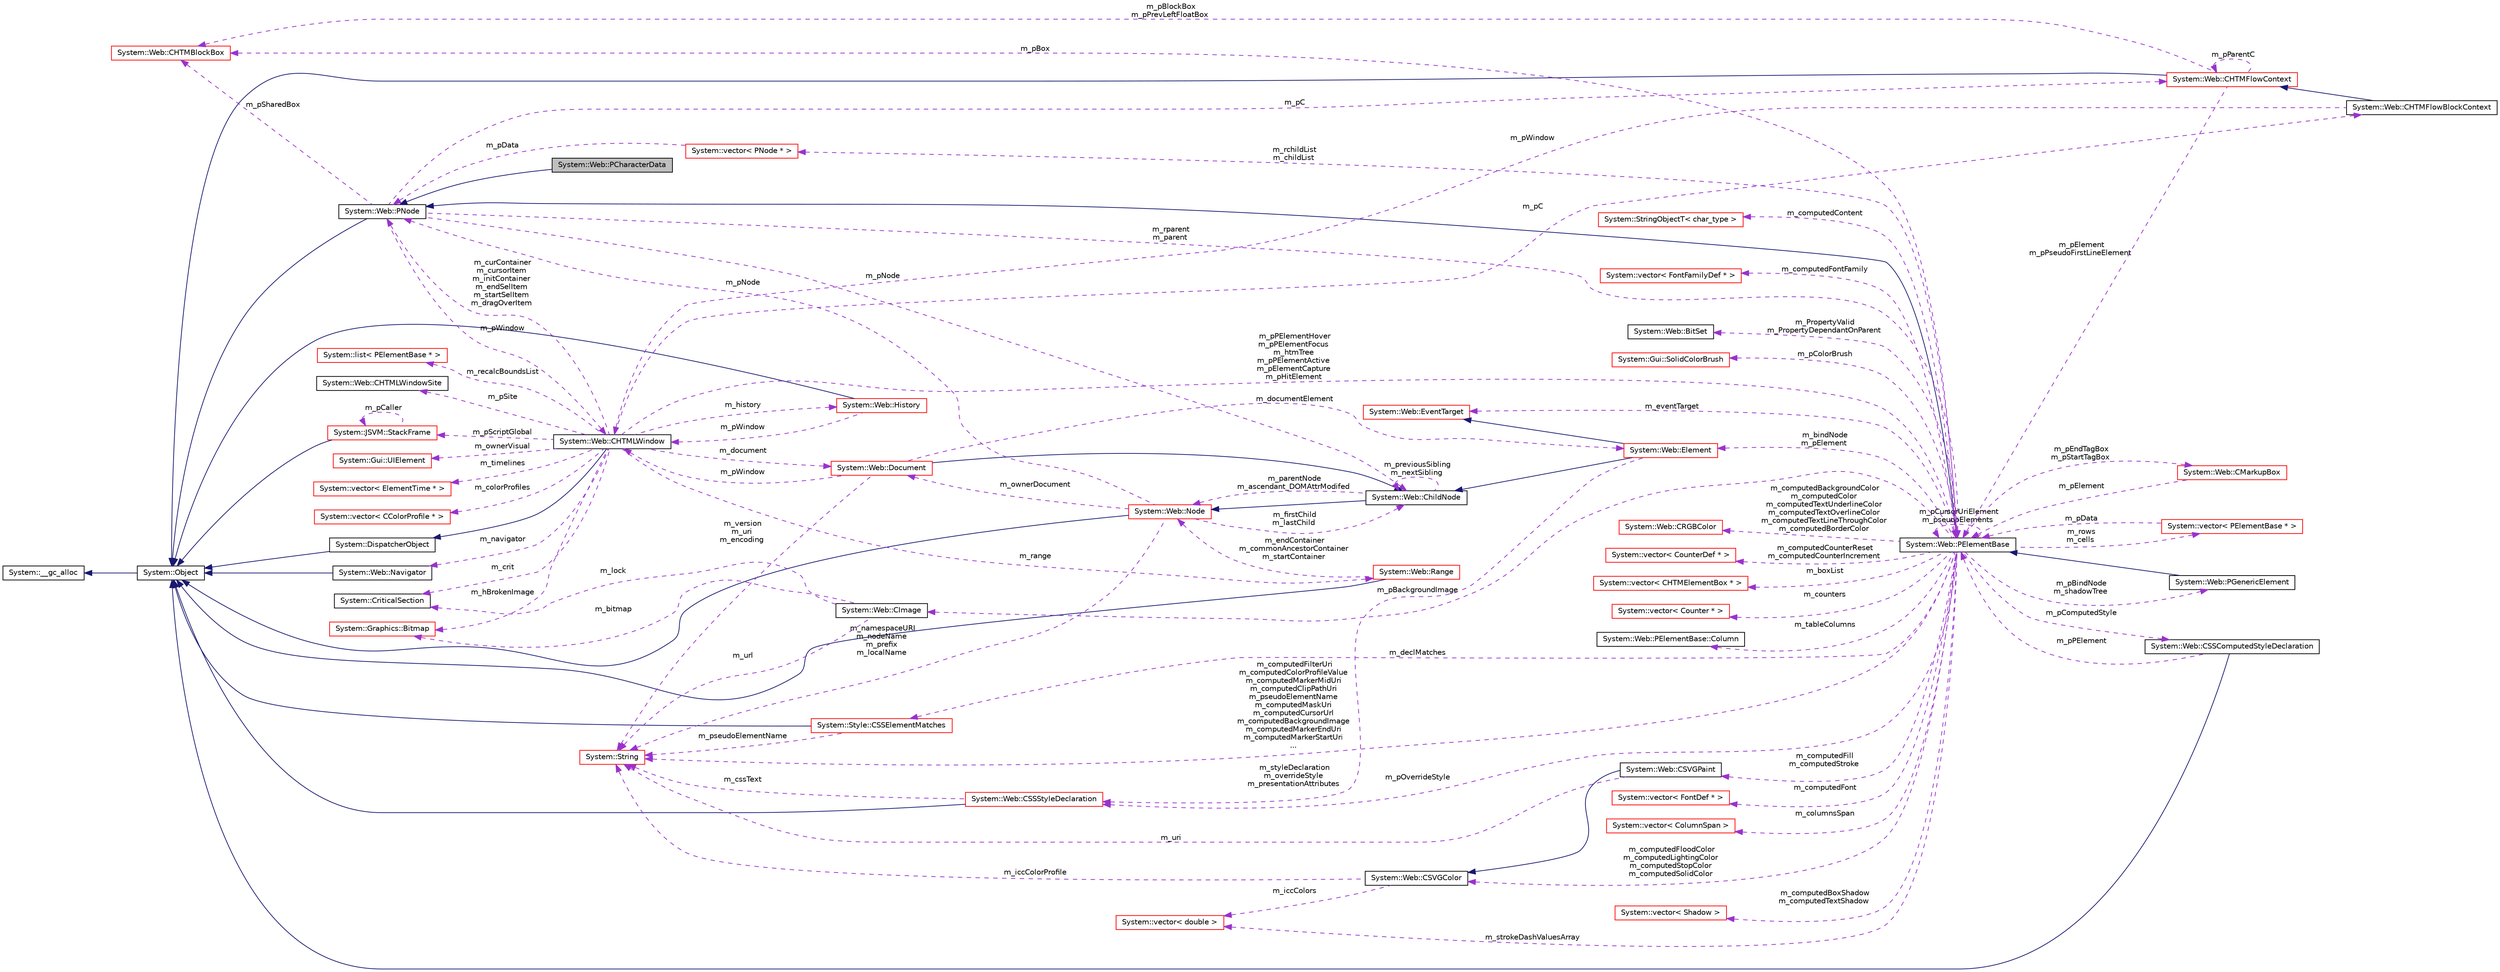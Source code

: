 digraph G
{
  edge [fontname="Helvetica",fontsize="10",labelfontname="Helvetica",labelfontsize="10"];
  node [fontname="Helvetica",fontsize="10",shape=record];
  rankdir="LR";
  Node1 [label="System::Web::PCharacterData",height=0.2,width=0.4,color="black", fillcolor="grey75", style="filled" fontcolor="black"];
  Node2 -> Node1 [dir="back",color="midnightblue",fontsize="10",style="solid",fontname="Helvetica"];
  Node2 [label="System::Web::PNode",height=0.2,width=0.4,color="black", fillcolor="white", style="filled",URL="$class_system_1_1_web_1_1_p_node.html"];
  Node3 -> Node2 [dir="back",color="midnightblue",fontsize="10",style="solid",fontname="Helvetica"];
  Node3 [label="System::Object",height=0.2,width=0.4,color="black", fillcolor="white", style="filled",URL="$class_system_1_1_object.html"];
  Node4 -> Node3 [dir="back",color="midnightblue",fontsize="10",style="solid",fontname="Helvetica"];
  Node4 [label="System::__gc_alloc",height=0.2,width=0.4,color="black", fillcolor="white", style="filled",URL="$class_system_1_1____gc__alloc.html"];
  Node5 -> Node2 [dir="back",color="darkorchid3",fontsize="10",style="dashed",label=" m_pWindow" ,fontname="Helvetica"];
  Node5 [label="System::Web::CHTMLWindow",height=0.2,width=0.4,color="black", fillcolor="white", style="filled",URL="$class_system_1_1_web_1_1_c_h_t_m_l_window.html"];
  Node6 -> Node5 [dir="back",color="midnightblue",fontsize="10",style="solid",fontname="Helvetica"];
  Node6 [label="System::DispatcherObject",height=0.2,width=0.4,color="black", fillcolor="white", style="filled",URL="$class_system_1_1_dispatcher_object.html"];
  Node3 -> Node6 [dir="back",color="midnightblue",fontsize="10",style="solid",fontname="Helvetica"];
  Node7 -> Node5 [dir="back",color="darkorchid3",fontsize="10",style="dashed",label=" m_pSite" ,fontname="Helvetica"];
  Node7 [label="System::Web::CHTMLWindowSite",height=0.2,width=0.4,color="black", fillcolor="white", style="filled",URL="$class_system_1_1_web_1_1_c_h_t_m_l_window_site.html"];
  Node8 -> Node5 [dir="back",color="darkorchid3",fontsize="10",style="dashed",label=" m_document" ,fontname="Helvetica"];
  Node8 [label="System::Web::Document",height=0.2,width=0.4,color="red", fillcolor="white", style="filled",URL="$class_system_1_1_web_1_1_document.html"];
  Node9 -> Node8 [dir="back",color="midnightblue",fontsize="10",style="solid",fontname="Helvetica"];
  Node9 [label="System::Web::ChildNode",height=0.2,width=0.4,color="black", fillcolor="white", style="filled",URL="$class_system_1_1_web_1_1_child_node.html"];
  Node10 -> Node9 [dir="back",color="midnightblue",fontsize="10",style="solid",fontname="Helvetica"];
  Node10 [label="System::Web::Node",height=0.2,width=0.4,color="red", fillcolor="white", style="filled",URL="$class_system_1_1_web_1_1_node.html"];
  Node3 -> Node10 [dir="back",color="midnightblue",fontsize="10",style="solid",fontname="Helvetica"];
  Node8 -> Node10 [dir="back",color="darkorchid3",fontsize="10",style="dashed",label=" m_ownerDocument" ,fontname="Helvetica"];
  Node11 -> Node10 [dir="back",color="darkorchid3",fontsize="10",style="dashed",label=" m_namespaceURI\nm_nodeName\nm_prefix\nm_localName" ,fontname="Helvetica"];
  Node11 [label="System::String",height=0.2,width=0.4,color="red", fillcolor="white", style="filled",URL="$class_system_1_1_string.html"];
  Node2 -> Node10 [dir="back",color="darkorchid3",fontsize="10",style="dashed",label=" m_pNode" ,fontname="Helvetica"];
  Node9 -> Node10 [dir="back",color="darkorchid3",fontsize="10",style="dashed",label=" m_firstChild\nm_lastChild" ,fontname="Helvetica"];
  Node10 -> Node9 [dir="back",color="darkorchid3",fontsize="10",style="dashed",label=" m_parentNode\nm_ascendant_DOMAttrModifed" ,fontname="Helvetica"];
  Node9 -> Node9 [dir="back",color="darkorchid3",fontsize="10",style="dashed",label=" m_previousSibling\nm_nextSibling" ,fontname="Helvetica"];
  Node5 -> Node8 [dir="back",color="darkorchid3",fontsize="10",style="dashed",label=" m_pWindow" ,fontname="Helvetica"];
  Node11 -> Node8 [dir="back",color="darkorchid3",fontsize="10",style="dashed",label=" m_version\nm_uri\nm_encoding" ,fontname="Helvetica"];
  Node12 -> Node8 [dir="back",color="darkorchid3",fontsize="10",style="dashed",label=" m_documentElement" ,fontname="Helvetica"];
  Node12 [label="System::Web::Element",height=0.2,width=0.4,color="red", fillcolor="white", style="filled",URL="$class_system_1_1_web_1_1_element.html"];
  Node9 -> Node12 [dir="back",color="midnightblue",fontsize="10",style="solid",fontname="Helvetica"];
  Node13 -> Node12 [dir="back",color="midnightblue",fontsize="10",style="solid",fontname="Helvetica"];
  Node13 [label="System::Web::EventTarget",height=0.2,width=0.4,color="red", fillcolor="white", style="filled",URL="$class_system_1_1_web_1_1_event_target.html"];
  Node14 -> Node12 [dir="back",color="darkorchid3",fontsize="10",style="dashed",label=" m_styleDeclaration\nm_overrideStyle\nm_presentationAttributes" ,fontname="Helvetica"];
  Node14 [label="System::Web::CSSStyleDeclaration",height=0.2,width=0.4,color="red", fillcolor="white", style="filled",URL="$class_system_1_1_web_1_1_c_s_s_style_declaration.html"];
  Node3 -> Node14 [dir="back",color="midnightblue",fontsize="10",style="solid",fontname="Helvetica"];
  Node11 -> Node14 [dir="back",color="darkorchid3",fontsize="10",style="dashed",label=" m_cssText" ,fontname="Helvetica"];
  Node15 -> Node5 [dir="back",color="darkorchid3",fontsize="10",style="dashed",label=" m_crit" ,fontname="Helvetica"];
  Node15 [label="System::CriticalSection",height=0.2,width=0.4,color="black", fillcolor="white", style="filled",URL="$class_system_1_1_critical_section.html"];
  Node16 -> Node5 [dir="back",color="darkorchid3",fontsize="10",style="dashed",label=" m_navigator" ,fontname="Helvetica"];
  Node16 [label="System::Web::Navigator",height=0.2,width=0.4,color="black", fillcolor="white", style="filled",URL="$class_system_1_1_web_1_1_navigator.html"];
  Node3 -> Node16 [dir="back",color="midnightblue",fontsize="10",style="solid",fontname="Helvetica"];
  Node17 -> Node5 [dir="back",color="darkorchid3",fontsize="10",style="dashed",label=" m_history" ,fontname="Helvetica"];
  Node17 [label="System::Web::History",height=0.2,width=0.4,color="red", fillcolor="white", style="filled",URL="$class_system_1_1_web_1_1_history.html"];
  Node3 -> Node17 [dir="back",color="midnightblue",fontsize="10",style="solid",fontname="Helvetica"];
  Node5 -> Node17 [dir="back",color="darkorchid3",fontsize="10",style="dashed",label=" m_pWindow" ,fontname="Helvetica"];
  Node18 -> Node5 [dir="back",color="darkorchid3",fontsize="10",style="dashed",label=" m_ownerVisual" ,fontname="Helvetica"];
  Node18 [label="System::Gui::UIElement",height=0.2,width=0.4,color="red", fillcolor="white", style="filled",URL="$class_system_1_1_gui_1_1_u_i_element.html"];
  Node19 -> Node5 [dir="back",color="darkorchid3",fontsize="10",style="dashed",label=" m_timelines" ,fontname="Helvetica"];
  Node19 [label="System::vector\< ElementTime * \>",height=0.2,width=0.4,color="red", fillcolor="white", style="filled",URL="$class_system_1_1vector.html"];
  Node20 -> Node5 [dir="back",color="darkorchid3",fontsize="10",style="dashed",label=" m_pC" ,fontname="Helvetica"];
  Node20 [label="System::Web::CHTMFlowBlockContext",height=0.2,width=0.4,color="black", fillcolor="white", style="filled",URL="$class_system_1_1_web_1_1_c_h_t_m_flow_block_context.html"];
  Node21 -> Node20 [dir="back",color="midnightblue",fontsize="10",style="solid",fontname="Helvetica"];
  Node21 [label="System::Web::CHTMFlowContext",height=0.2,width=0.4,color="red", fillcolor="white", style="filled",URL="$class_system_1_1_web_1_1_c_h_t_m_flow_context.html"];
  Node3 -> Node21 [dir="back",color="midnightblue",fontsize="10",style="solid",fontname="Helvetica"];
  Node22 -> Node21 [dir="back",color="darkorchid3",fontsize="10",style="dashed",label=" m_pElement\nm_pPseudoFirstLineElement" ,fontname="Helvetica"];
  Node22 [label="System::Web::PElementBase",height=0.2,width=0.4,color="black", fillcolor="white", style="filled",URL="$class_system_1_1_web_1_1_p_element_base.html"];
  Node2 -> Node22 [dir="back",color="midnightblue",fontsize="10",style="solid",fontname="Helvetica"];
  Node13 -> Node22 [dir="back",color="darkorchid3",fontsize="10",style="dashed",label=" m_eventTarget" ,fontname="Helvetica"];
  Node23 -> Node22 [dir="back",color="darkorchid3",fontsize="10",style="dashed",label=" m_computedBackgroundColor\nm_computedColor\nm_computedTextUnderlineColor\nm_computedTextOverlineColor\nm_computedTextLineThroughColor\nm_computedBorderColor" ,fontname="Helvetica"];
  Node23 [label="System::Web::CRGBColor",height=0.2,width=0.4,color="red", fillcolor="white", style="filled",URL="$class_system_1_1_web_1_1_c_r_g_b_color.html"];
  Node24 -> Node22 [dir="back",color="darkorchid3",fontsize="10",style="dashed",label=" m_computedCounterReset\nm_computedCounterIncrement" ,fontname="Helvetica"];
  Node24 [label="System::vector\< CounterDef * \>",height=0.2,width=0.4,color="red", fillcolor="white", style="filled",URL="$class_system_1_1vector.html"];
  Node25 -> Node22 [dir="back",color="darkorchid3",fontsize="10",style="dashed",label=" m_boxList" ,fontname="Helvetica"];
  Node25 [label="System::vector\< CHTMElementBox * \>",height=0.2,width=0.4,color="red", fillcolor="white", style="filled",URL="$class_system_1_1vector.html"];
  Node26 -> Node22 [dir="back",color="darkorchid3",fontsize="10",style="dashed",label=" m_counters" ,fontname="Helvetica"];
  Node26 [label="System::vector\< Counter * \>",height=0.2,width=0.4,color="red", fillcolor="white", style="filled",URL="$class_system_1_1vector.html"];
  Node27 -> Node22 [dir="back",color="darkorchid3",fontsize="10",style="dashed",label=" m_tableColumns" ,fontname="Helvetica"];
  Node27 [label="System::Web::PElementBase::Column",height=0.2,width=0.4,color="black", fillcolor="white", style="filled",URL="$struct_system_1_1_web_1_1_p_element_base_1_1_column.html"];
  Node28 -> Node22 [dir="back",color="darkorchid3",fontsize="10",style="dashed",label=" m_pBackgroundImage" ,fontname="Helvetica"];
  Node28 [label="System::Web::CImage",height=0.2,width=0.4,color="black", fillcolor="white", style="filled",URL="$class_system_1_1_web_1_1_c_image.html"];
  Node15 -> Node28 [dir="back",color="darkorchid3",fontsize="10",style="dashed",label=" m_lock" ,fontname="Helvetica"];
  Node11 -> Node28 [dir="back",color="darkorchid3",fontsize="10",style="dashed",label=" m_url" ,fontname="Helvetica"];
  Node29 -> Node28 [dir="back",color="darkorchid3",fontsize="10",style="dashed",label=" m_bitmap" ,fontname="Helvetica"];
  Node29 [label="System::Graphics::Bitmap",height=0.2,width=0.4,color="red", fillcolor="white", style="filled",URL="$class_system_1_1_graphics_1_1_bitmap.html"];
  Node30 -> Node22 [dir="back",color="darkorchid3",fontsize="10",style="dashed",label=" m_pEndTagBox\nm_pStartTagBox" ,fontname="Helvetica"];
  Node30 [label="System::Web::CMarkupBox",height=0.2,width=0.4,color="red", fillcolor="white", style="filled",URL="$class_system_1_1_web_1_1_c_markup_box.html"];
  Node22 -> Node30 [dir="back",color="darkorchid3",fontsize="10",style="dashed",label=" m_pElement" ,fontname="Helvetica"];
  Node31 -> Node22 [dir="back",color="darkorchid3",fontsize="10",style="dashed",label=" m_rows\nm_cells" ,fontname="Helvetica"];
  Node31 [label="System::vector\< PElementBase * \>",height=0.2,width=0.4,color="red", fillcolor="white", style="filled",URL="$class_system_1_1vector.html"];
  Node22 -> Node31 [dir="back",color="darkorchid3",fontsize="10",style="dashed",label=" m_pData" ,fontname="Helvetica"];
  Node32 -> Node22 [dir="back",color="darkorchid3",fontsize="10",style="dashed",label=" m_computedFill\nm_computedStroke" ,fontname="Helvetica"];
  Node32 [label="System::Web::CSVGPaint",height=0.2,width=0.4,color="black", fillcolor="white", style="filled",URL="$class_system_1_1_web_1_1_c_s_v_g_paint.html"];
  Node33 -> Node32 [dir="back",color="midnightblue",fontsize="10",style="solid",fontname="Helvetica"];
  Node33 [label="System::Web::CSVGColor",height=0.2,width=0.4,color="black", fillcolor="white", style="filled",URL="$class_system_1_1_web_1_1_c_s_v_g_color.html"];
  Node11 -> Node33 [dir="back",color="darkorchid3",fontsize="10",style="dashed",label=" m_iccColorProfile" ,fontname="Helvetica"];
  Node34 -> Node33 [dir="back",color="darkorchid3",fontsize="10",style="dashed",label=" m_iccColors" ,fontname="Helvetica"];
  Node34 [label="System::vector\< double \>",height=0.2,width=0.4,color="red", fillcolor="white", style="filled",URL="$class_system_1_1vector.html"];
  Node11 -> Node32 [dir="back",color="darkorchid3",fontsize="10",style="dashed",label=" m_uri" ,fontname="Helvetica"];
  Node35 -> Node22 [dir="back",color="darkorchid3",fontsize="10",style="dashed",label=" m_computedFont" ,fontname="Helvetica"];
  Node35 [label="System::vector\< FontDef * \>",height=0.2,width=0.4,color="red", fillcolor="white", style="filled",URL="$class_system_1_1vector.html"];
  Node36 -> Node22 [dir="back",color="darkorchid3",fontsize="10",style="dashed",label=" m_columnsSpan" ,fontname="Helvetica"];
  Node36 [label="System::vector\< ColumnSpan \>",height=0.2,width=0.4,color="red", fillcolor="white", style="filled",URL="$class_system_1_1vector.html"];
  Node37 -> Node22 [dir="back",color="darkorchid3",fontsize="10",style="dashed",label=" m_pComputedStyle" ,fontname="Helvetica"];
  Node37 [label="System::Web::CSSComputedStyleDeclaration",height=0.2,width=0.4,color="black", fillcolor="white", style="filled",URL="$class_system_1_1_web_1_1_c_s_s_computed_style_declaration.html"];
  Node3 -> Node37 [dir="back",color="midnightblue",fontsize="10",style="solid",fontname="Helvetica"];
  Node22 -> Node37 [dir="back",color="darkorchid3",fontsize="10",style="dashed",label=" m_pPElement" ,fontname="Helvetica"];
  Node38 -> Node22 [dir="back",color="darkorchid3",fontsize="10",style="dashed",label=" m_rchildList\nm_childList" ,fontname="Helvetica"];
  Node38 [label="System::vector\< PNode * \>",height=0.2,width=0.4,color="red", fillcolor="white", style="filled",URL="$class_system_1_1vector.html"];
  Node2 -> Node38 [dir="back",color="darkorchid3",fontsize="10",style="dashed",label=" m_pData" ,fontname="Helvetica"];
  Node11 -> Node22 [dir="back",color="darkorchid3",fontsize="10",style="dashed",label=" m_computedFilterUri\nm_computedColorProfileValue\nm_computedMarkerMidUri\nm_computedClipPathUri\nm_pseudoElementName\nm_computedMaskUri\nm_computedCursorUrl\nm_computedBackgroundImage\nm_computedMarkerEndUri\nm_computedMarkerStartUri\n..." ,fontname="Helvetica"];
  Node14 -> Node22 [dir="back",color="darkorchid3",fontsize="10",style="dashed",label=" m_pOverrideStyle" ,fontname="Helvetica"];
  Node39 -> Node22 [dir="back",color="darkorchid3",fontsize="10",style="dashed",label=" m_pBindNode\nm_shadowTree" ,fontname="Helvetica"];
  Node39 [label="System::Web::PGenericElement",height=0.2,width=0.4,color="black", fillcolor="white", style="filled",URL="$class_system_1_1_web_1_1_p_generic_element.html"];
  Node22 -> Node39 [dir="back",color="midnightblue",fontsize="10",style="solid",fontname="Helvetica"];
  Node33 -> Node22 [dir="back",color="darkorchid3",fontsize="10",style="dashed",label=" m_computedFloodColor\nm_computedLightingColor\nm_computedStopColor\nm_computedSolidColor" ,fontname="Helvetica"];
  Node40 -> Node22 [dir="back",color="darkorchid3",fontsize="10",style="dashed",label=" m_computedBoxShadow\nm_computedTextShadow" ,fontname="Helvetica"];
  Node40 [label="System::vector\< Shadow \>",height=0.2,width=0.4,color="red", fillcolor="white", style="filled",URL="$class_system_1_1vector.html"];
  Node12 -> Node22 [dir="back",color="darkorchid3",fontsize="10",style="dashed",label=" m_bindNode\nm_pElement" ,fontname="Helvetica"];
  Node22 -> Node22 [dir="back",color="darkorchid3",fontsize="10",style="dashed",label=" m_pCursorUriElement\nm_pseudoElements" ,fontname="Helvetica"];
  Node41 -> Node22 [dir="back",color="darkorchid3",fontsize="10",style="dashed",label=" m_pBox" ,fontname="Helvetica"];
  Node41 [label="System::Web::CHTMBlockBox",height=0.2,width=0.4,color="red", fillcolor="white", style="filled",URL="$class_system_1_1_web_1_1_c_h_t_m_block_box.html"];
  Node34 -> Node22 [dir="back",color="darkorchid3",fontsize="10",style="dashed",label=" m_strokeDashValuesArray" ,fontname="Helvetica"];
  Node42 -> Node22 [dir="back",color="darkorchid3",fontsize="10",style="dashed",label=" m_computedContent" ,fontname="Helvetica"];
  Node42 [label="System::StringObjectT\< char_type \>",height=0.2,width=0.4,color="red", fillcolor="white", style="filled",URL="$class_system_1_1_string_object_t.html"];
  Node43 -> Node22 [dir="back",color="darkorchid3",fontsize="10",style="dashed",label=" m_computedFontFamily" ,fontname="Helvetica"];
  Node43 [label="System::vector\< FontFamilyDef * \>",height=0.2,width=0.4,color="red", fillcolor="white", style="filled",URL="$class_system_1_1vector.html"];
  Node44 -> Node22 [dir="back",color="darkorchid3",fontsize="10",style="dashed",label=" m_PropertyValid\nm_PropertyDependantOnParent" ,fontname="Helvetica"];
  Node44 [label="System::Web::BitSet",height=0.2,width=0.4,color="black", fillcolor="white", style="filled",URL="$class_system_1_1_web_1_1_bit_set.html"];
  Node45 -> Node22 [dir="back",color="darkorchid3",fontsize="10",style="dashed",label=" m_pColorBrush" ,fontname="Helvetica"];
  Node45 [label="System::Gui::SolidColorBrush",height=0.2,width=0.4,color="red", fillcolor="white", style="filled",URL="$class_system_1_1_gui_1_1_solid_color_brush.html"];
  Node46 -> Node22 [dir="back",color="darkorchid3",fontsize="10",style="dashed",label=" m_declMatches" ,fontname="Helvetica"];
  Node46 [label="System::Style::CSSElementMatches",height=0.2,width=0.4,color="red", fillcolor="white", style="filled",URL="$class_system_1_1_style_1_1_c_s_s_element_matches.html"];
  Node3 -> Node46 [dir="back",color="midnightblue",fontsize="10",style="solid",fontname="Helvetica"];
  Node11 -> Node46 [dir="back",color="darkorchid3",fontsize="10",style="dashed",label=" m_pseudoElementName" ,fontname="Helvetica"];
  Node21 -> Node21 [dir="back",color="darkorchid3",fontsize="10",style="dashed",label=" m_pParentC" ,fontname="Helvetica"];
  Node41 -> Node21 [dir="back",color="darkorchid3",fontsize="10",style="dashed",label=" m_pBlockBox\nm_pPrevLeftFloatBox" ,fontname="Helvetica"];
  Node5 -> Node20 [dir="back",color="darkorchid3",fontsize="10",style="dashed",label=" m_pWindow" ,fontname="Helvetica"];
  Node47 -> Node5 [dir="back",color="darkorchid3",fontsize="10",style="dashed",label=" m_range" ,fontname="Helvetica"];
  Node47 [label="System::Web::Range",height=0.2,width=0.4,color="red", fillcolor="white", style="filled",URL="$class_system_1_1_web_1_1_range.html"];
  Node3 -> Node47 [dir="back",color="midnightblue",fontsize="10",style="solid",fontname="Helvetica"];
  Node10 -> Node47 [dir="back",color="darkorchid3",fontsize="10",style="dashed",label=" m_endContainer\nm_commonAncestorContainer\nm_startContainer" ,fontname="Helvetica"];
  Node2 -> Node5 [dir="back",color="darkorchid3",fontsize="10",style="dashed",label=" m_curContainer\nm_cursorItem\nm_initContainer\nm_endSelItem\nm_startSelItem\nm_dragOverItem" ,fontname="Helvetica"];
  Node29 -> Node5 [dir="back",color="darkorchid3",fontsize="10",style="dashed",label=" m_hBrokenImage" ,fontname="Helvetica"];
  Node48 -> Node5 [dir="back",color="darkorchid3",fontsize="10",style="dashed",label=" m_colorProfiles" ,fontname="Helvetica"];
  Node48 [label="System::vector\< CColorProfile * \>",height=0.2,width=0.4,color="red", fillcolor="white", style="filled",URL="$class_system_1_1vector.html"];
  Node22 -> Node5 [dir="back",color="darkorchid3",fontsize="10",style="dashed",label=" m_pPElementHover\nm_pPElementFocus\nm_htmTree\nm_pPElementActive\nm_pElementCapture\nm_pHitElement" ,fontname="Helvetica"];
  Node49 -> Node5 [dir="back",color="darkorchid3",fontsize="10",style="dashed",label=" m_pScriptGlobal" ,fontname="Helvetica"];
  Node49 [label="System::JSVM::StackFrame",height=0.2,width=0.4,color="red", fillcolor="white", style="filled",URL="$class_system_1_1_j_s_v_m_1_1_stack_frame.html"];
  Node3 -> Node49 [dir="back",color="midnightblue",fontsize="10",style="solid",fontname="Helvetica"];
  Node49 -> Node49 [dir="back",color="darkorchid3",fontsize="10",style="dashed",label=" m_pCaller" ,fontname="Helvetica"];
  Node50 -> Node5 [dir="back",color="darkorchid3",fontsize="10",style="dashed",label=" m_recalcBoundsList" ,fontname="Helvetica"];
  Node50 [label="System::list\< PElementBase * \>",height=0.2,width=0.4,color="red", fillcolor="white", style="filled",URL="$class_system_1_1list.html"];
  Node22 -> Node2 [dir="back",color="darkorchid3",fontsize="10",style="dashed",label=" m_rparent\nm_parent" ,fontname="Helvetica"];
  Node9 -> Node2 [dir="back",color="darkorchid3",fontsize="10",style="dashed",label=" m_pNode" ,fontname="Helvetica"];
  Node21 -> Node2 [dir="back",color="darkorchid3",fontsize="10",style="dashed",label=" m_pC" ,fontname="Helvetica"];
  Node41 -> Node2 [dir="back",color="darkorchid3",fontsize="10",style="dashed",label=" m_pSharedBox" ,fontname="Helvetica"];
}
